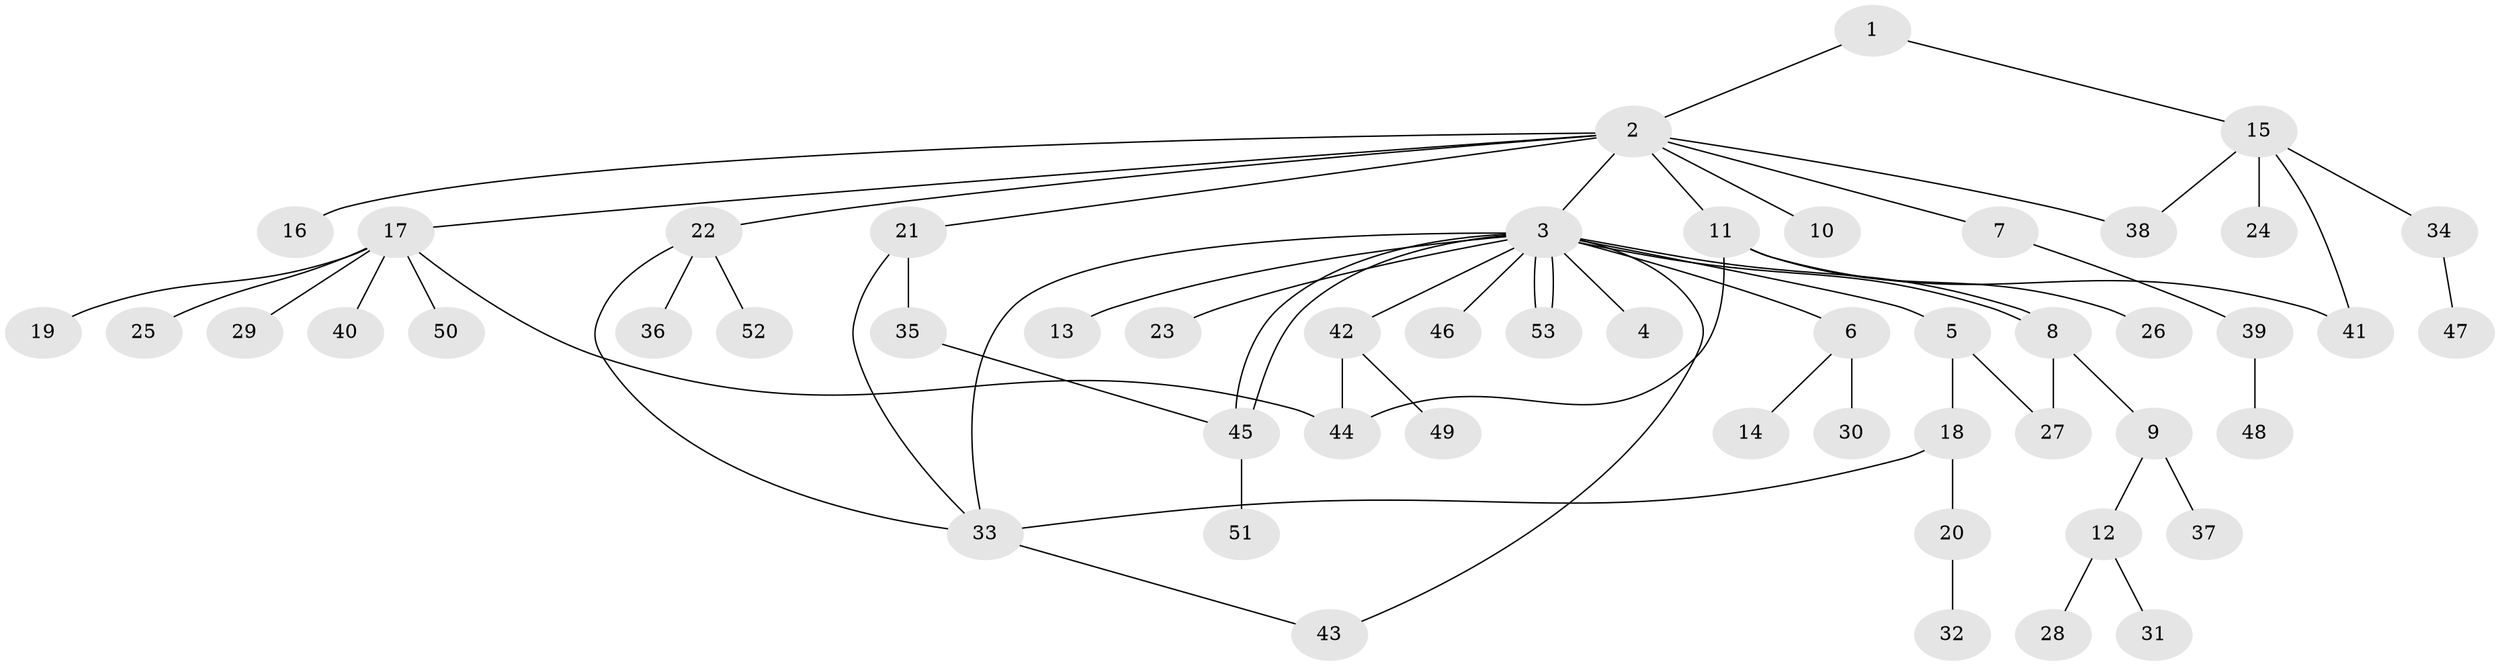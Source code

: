 // Generated by graph-tools (version 1.1) at 2025/14/03/09/25 04:14:33]
// undirected, 53 vertices, 65 edges
graph export_dot {
graph [start="1"]
  node [color=gray90,style=filled];
  1;
  2;
  3;
  4;
  5;
  6;
  7;
  8;
  9;
  10;
  11;
  12;
  13;
  14;
  15;
  16;
  17;
  18;
  19;
  20;
  21;
  22;
  23;
  24;
  25;
  26;
  27;
  28;
  29;
  30;
  31;
  32;
  33;
  34;
  35;
  36;
  37;
  38;
  39;
  40;
  41;
  42;
  43;
  44;
  45;
  46;
  47;
  48;
  49;
  50;
  51;
  52;
  53;
  1 -- 2;
  1 -- 15;
  2 -- 3;
  2 -- 7;
  2 -- 10;
  2 -- 11;
  2 -- 16;
  2 -- 17;
  2 -- 21;
  2 -- 22;
  2 -- 38;
  3 -- 4;
  3 -- 5;
  3 -- 6;
  3 -- 8;
  3 -- 8;
  3 -- 13;
  3 -- 23;
  3 -- 33;
  3 -- 42;
  3 -- 43;
  3 -- 45;
  3 -- 45;
  3 -- 46;
  3 -- 53;
  3 -- 53;
  5 -- 18;
  5 -- 27;
  6 -- 14;
  6 -- 30;
  7 -- 39;
  8 -- 9;
  8 -- 27;
  9 -- 12;
  9 -- 37;
  11 -- 26;
  11 -- 41;
  11 -- 44;
  12 -- 28;
  12 -- 31;
  15 -- 24;
  15 -- 34;
  15 -- 38;
  15 -- 41;
  17 -- 19;
  17 -- 25;
  17 -- 29;
  17 -- 40;
  17 -- 44;
  17 -- 50;
  18 -- 20;
  18 -- 33;
  20 -- 32;
  21 -- 33;
  21 -- 35;
  22 -- 33;
  22 -- 36;
  22 -- 52;
  33 -- 43;
  34 -- 47;
  35 -- 45;
  39 -- 48;
  42 -- 44;
  42 -- 49;
  45 -- 51;
}
